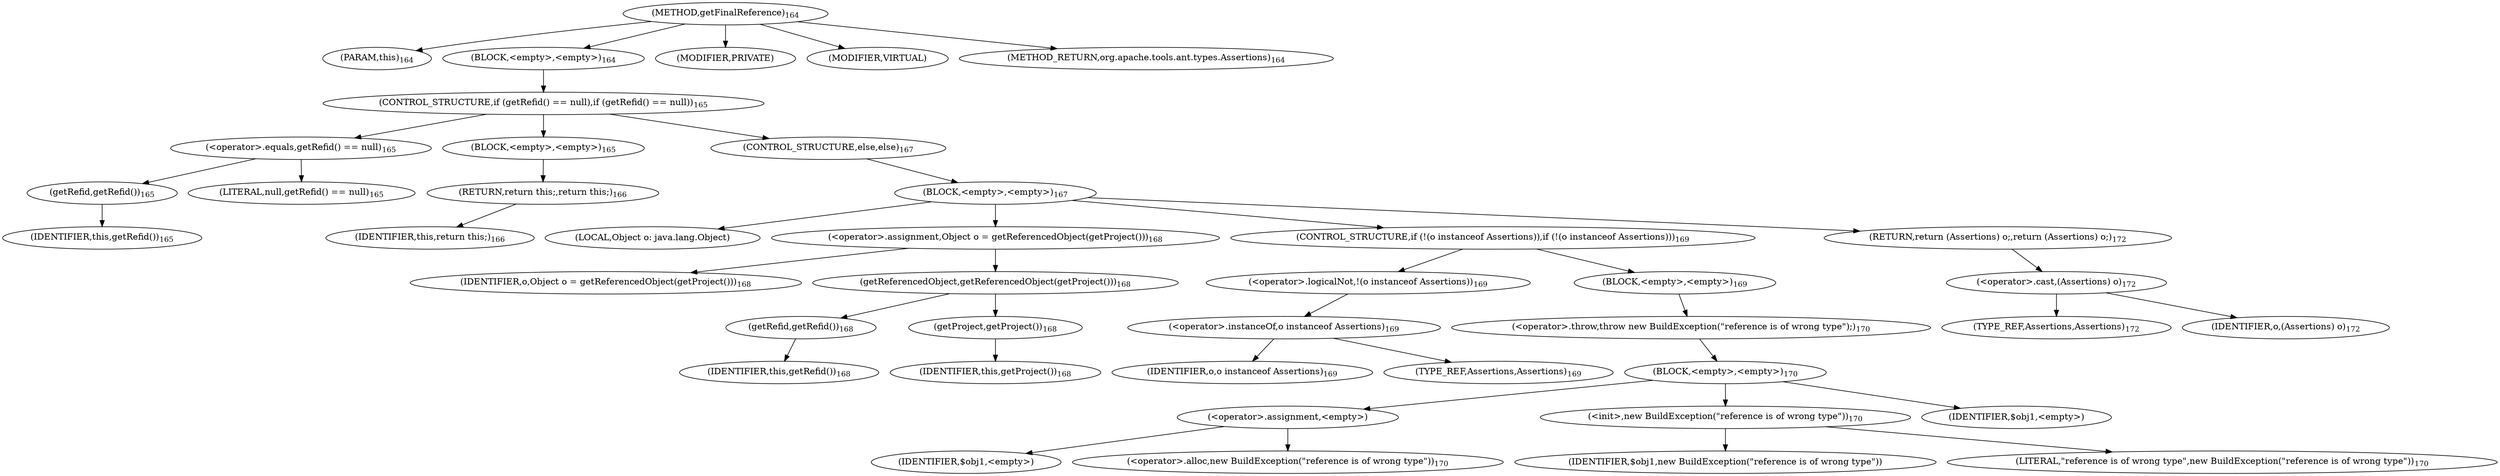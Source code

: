 digraph "getFinalReference" {  
"178" [label = <(METHOD,getFinalReference)<SUB>164</SUB>> ]
"13" [label = <(PARAM,this)<SUB>164</SUB>> ]
"179" [label = <(BLOCK,&lt;empty&gt;,&lt;empty&gt;)<SUB>164</SUB>> ]
"180" [label = <(CONTROL_STRUCTURE,if (getRefid() == null),if (getRefid() == null))<SUB>165</SUB>> ]
"181" [label = <(&lt;operator&gt;.equals,getRefid() == null)<SUB>165</SUB>> ]
"182" [label = <(getRefid,getRefid())<SUB>165</SUB>> ]
"12" [label = <(IDENTIFIER,this,getRefid())<SUB>165</SUB>> ]
"183" [label = <(LITERAL,null,getRefid() == null)<SUB>165</SUB>> ]
"184" [label = <(BLOCK,&lt;empty&gt;,&lt;empty&gt;)<SUB>165</SUB>> ]
"185" [label = <(RETURN,return this;,return this;)<SUB>166</SUB>> ]
"14" [label = <(IDENTIFIER,this,return this;)<SUB>166</SUB>> ]
"186" [label = <(CONTROL_STRUCTURE,else,else)<SUB>167</SUB>> ]
"187" [label = <(BLOCK,&lt;empty&gt;,&lt;empty&gt;)<SUB>167</SUB>> ]
"188" [label = <(LOCAL,Object o: java.lang.Object)> ]
"189" [label = <(&lt;operator&gt;.assignment,Object o = getReferencedObject(getProject()))<SUB>168</SUB>> ]
"190" [label = <(IDENTIFIER,o,Object o = getReferencedObject(getProject()))<SUB>168</SUB>> ]
"191" [label = <(getReferencedObject,getReferencedObject(getProject()))<SUB>168</SUB>> ]
"192" [label = <(getRefid,getRefid())<SUB>168</SUB>> ]
"16" [label = <(IDENTIFIER,this,getRefid())<SUB>168</SUB>> ]
"193" [label = <(getProject,getProject())<SUB>168</SUB>> ]
"15" [label = <(IDENTIFIER,this,getProject())<SUB>168</SUB>> ]
"194" [label = <(CONTROL_STRUCTURE,if (!(o instanceof Assertions)),if (!(o instanceof Assertions)))<SUB>169</SUB>> ]
"195" [label = <(&lt;operator&gt;.logicalNot,!(o instanceof Assertions))<SUB>169</SUB>> ]
"196" [label = <(&lt;operator&gt;.instanceOf,o instanceof Assertions)<SUB>169</SUB>> ]
"197" [label = <(IDENTIFIER,o,o instanceof Assertions)<SUB>169</SUB>> ]
"198" [label = <(TYPE_REF,Assertions,Assertions)<SUB>169</SUB>> ]
"199" [label = <(BLOCK,&lt;empty&gt;,&lt;empty&gt;)<SUB>169</SUB>> ]
"200" [label = <(&lt;operator&gt;.throw,throw new BuildException(&quot;reference is of wrong type&quot;);)<SUB>170</SUB>> ]
"201" [label = <(BLOCK,&lt;empty&gt;,&lt;empty&gt;)<SUB>170</SUB>> ]
"202" [label = <(&lt;operator&gt;.assignment,&lt;empty&gt;)> ]
"203" [label = <(IDENTIFIER,$obj1,&lt;empty&gt;)> ]
"204" [label = <(&lt;operator&gt;.alloc,new BuildException(&quot;reference is of wrong type&quot;))<SUB>170</SUB>> ]
"205" [label = <(&lt;init&gt;,new BuildException(&quot;reference is of wrong type&quot;))<SUB>170</SUB>> ]
"206" [label = <(IDENTIFIER,$obj1,new BuildException(&quot;reference is of wrong type&quot;))> ]
"207" [label = <(LITERAL,&quot;reference is of wrong type&quot;,new BuildException(&quot;reference is of wrong type&quot;))<SUB>170</SUB>> ]
"208" [label = <(IDENTIFIER,$obj1,&lt;empty&gt;)> ]
"209" [label = <(RETURN,return (Assertions) o;,return (Assertions) o;)<SUB>172</SUB>> ]
"210" [label = <(&lt;operator&gt;.cast,(Assertions) o)<SUB>172</SUB>> ]
"211" [label = <(TYPE_REF,Assertions,Assertions)<SUB>172</SUB>> ]
"212" [label = <(IDENTIFIER,o,(Assertions) o)<SUB>172</SUB>> ]
"213" [label = <(MODIFIER,PRIVATE)> ]
"214" [label = <(MODIFIER,VIRTUAL)> ]
"215" [label = <(METHOD_RETURN,org.apache.tools.ant.types.Assertions)<SUB>164</SUB>> ]
  "178" -> "13" 
  "178" -> "179" 
  "178" -> "213" 
  "178" -> "214" 
  "178" -> "215" 
  "179" -> "180" 
  "180" -> "181" 
  "180" -> "184" 
  "180" -> "186" 
  "181" -> "182" 
  "181" -> "183" 
  "182" -> "12" 
  "184" -> "185" 
  "185" -> "14" 
  "186" -> "187" 
  "187" -> "188" 
  "187" -> "189" 
  "187" -> "194" 
  "187" -> "209" 
  "189" -> "190" 
  "189" -> "191" 
  "191" -> "192" 
  "191" -> "193" 
  "192" -> "16" 
  "193" -> "15" 
  "194" -> "195" 
  "194" -> "199" 
  "195" -> "196" 
  "196" -> "197" 
  "196" -> "198" 
  "199" -> "200" 
  "200" -> "201" 
  "201" -> "202" 
  "201" -> "205" 
  "201" -> "208" 
  "202" -> "203" 
  "202" -> "204" 
  "205" -> "206" 
  "205" -> "207" 
  "209" -> "210" 
  "210" -> "211" 
  "210" -> "212" 
}
